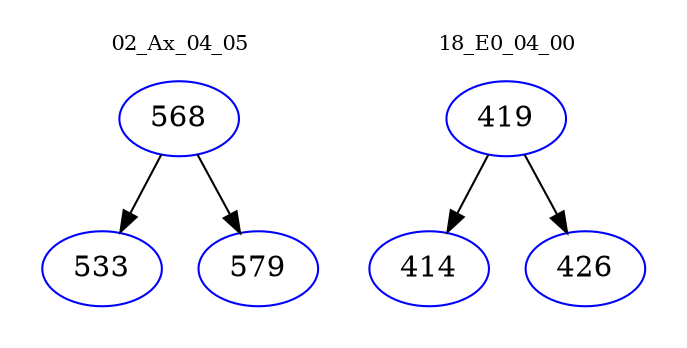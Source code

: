digraph{
subgraph cluster_0 {
color = white
label = "02_Ax_04_05";
fontsize=10;
T0_568 [label="568", color="blue"]
T0_568 -> T0_533 [color="black"]
T0_533 [label="533", color="blue"]
T0_568 -> T0_579 [color="black"]
T0_579 [label="579", color="blue"]
}
subgraph cluster_1 {
color = white
label = "18_E0_04_00";
fontsize=10;
T1_419 [label="419", color="blue"]
T1_419 -> T1_414 [color="black"]
T1_414 [label="414", color="blue"]
T1_419 -> T1_426 [color="black"]
T1_426 [label="426", color="blue"]
}
}
